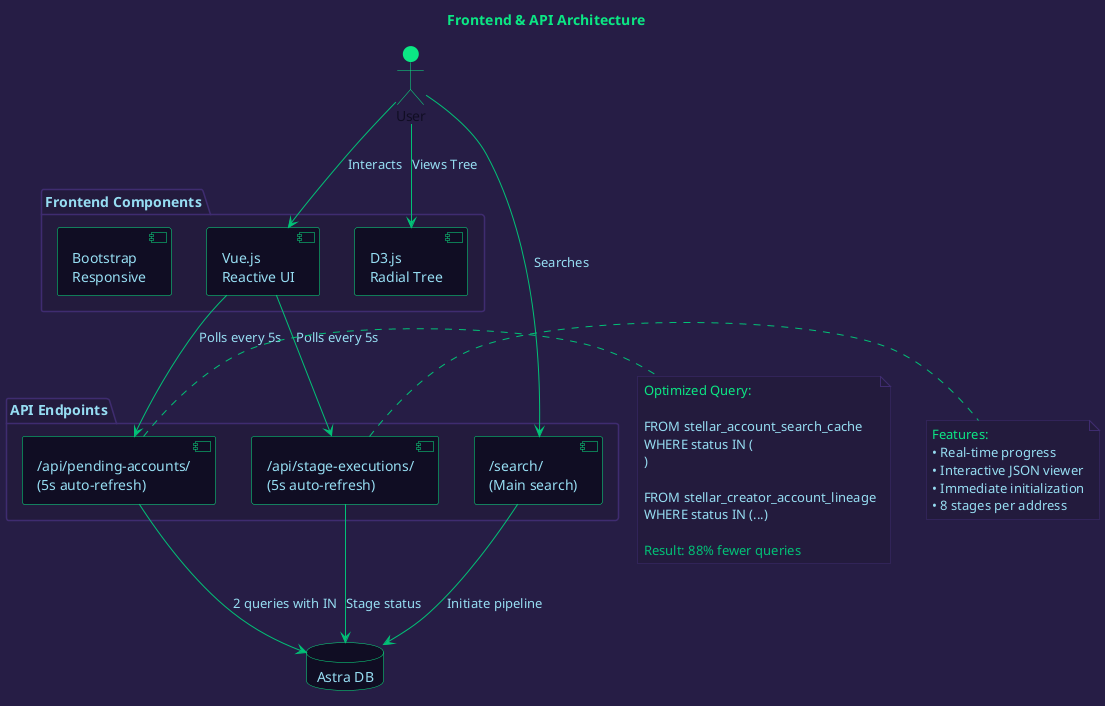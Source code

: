 @startuml Frontend & API Layer

skinparam backgroundColor #261D45
skinparam defaultFontColor #96DDF2

skinparam component {
  BackgroundColor #100D23
  BorderColor #0BE784
  FontColor #96DDF2
  ArrowColor #01C176
}

skinparam database {
  BackgroundColor #100D23
  BorderColor #0BE784
  FontColor #96DDF2
}

skinparam package {
  BackgroundColor #231B3D
  BorderColor #3f2c70
  FontColor #96DDF2
}

skinparam actor {
  BackgroundColor #0BE784
  BorderColor #0BE784
  FontColor #100D23
}

skinparam note {
  BackgroundColor #231B3D
  BorderColor #3f2c70
  FontColor #96DDF2
}

title <color:#0BE784>Frontend & API Architecture

actor User #0BE784

package "Frontend Components" #231B3D {
  component "Vue.js\nReactive UI" as Vue
  component "D3.js\nRadial Tree" as D3
  component "Bootstrap\nResponsive" as Bootstrap
}

package "API Endpoints" #231B3D {
  component "/api/pending-accounts/\n(5s auto-refresh)" as PendingAPI
  component "/api/stage-executions/\n(5s auto-refresh)" as StagesAPI
  component "/search/\n(Main search)" as SearchAPI
}

database "Astra DB" as DB

User -[#01C176]-> Vue : "Interacts"
User -[#01C176]-> D3 : "Views Tree"
Vue -[#01C176]-> PendingAPI : "Polls every 5s"
Vue -[#01C176]-> StagesAPI : "Polls every 5s"
User -[#01C176]-> SearchAPI : "Searches"
PendingAPI -[#01C176]-> DB : "2 queries with IN"
StagesAPI -[#01C176]-> DB : "Stage status"
SearchAPI -[#01C176]-> DB : "Initiate pipeline"

note right of PendingAPI #231B3D
  <color:#0BE784>Optimized Query:
  
  <color:#96DDF2>FROM stellar_account_search_cache
  WHERE status IN (
    'PENDING',
    'IN_PROGRESS',
    'RE_INQUIRY'
  )
  
  FROM stellar_creator_account_lineage
  WHERE status IN (...)
  
  <color:#01C176>Result: 88% fewer queries
end note

note right of StagesAPI #231B3D
  <color:#0BE784>Features:
  <color:#96DDF2>• Real-time progress
  • Interactive JSON viewer
  • Immediate initialization
  • 8 stages per address
end note

@enduml
